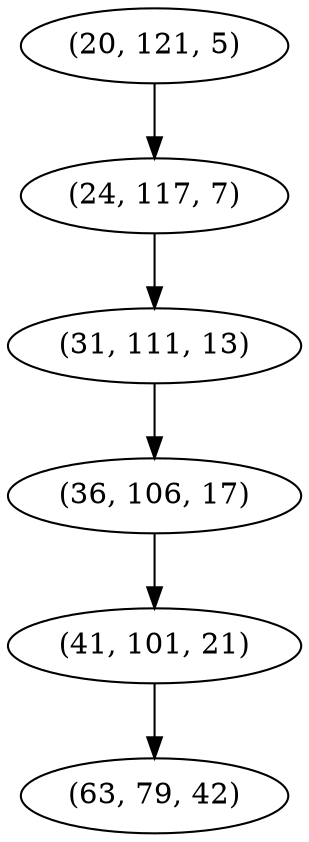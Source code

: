 digraph tree {
    "(20, 121, 5)";
    "(24, 117, 7)";
    "(31, 111, 13)";
    "(36, 106, 17)";
    "(41, 101, 21)";
    "(63, 79, 42)";
    "(20, 121, 5)" -> "(24, 117, 7)";
    "(24, 117, 7)" -> "(31, 111, 13)";
    "(31, 111, 13)" -> "(36, 106, 17)";
    "(36, 106, 17)" -> "(41, 101, 21)";
    "(41, 101, 21)" -> "(63, 79, 42)";
}
